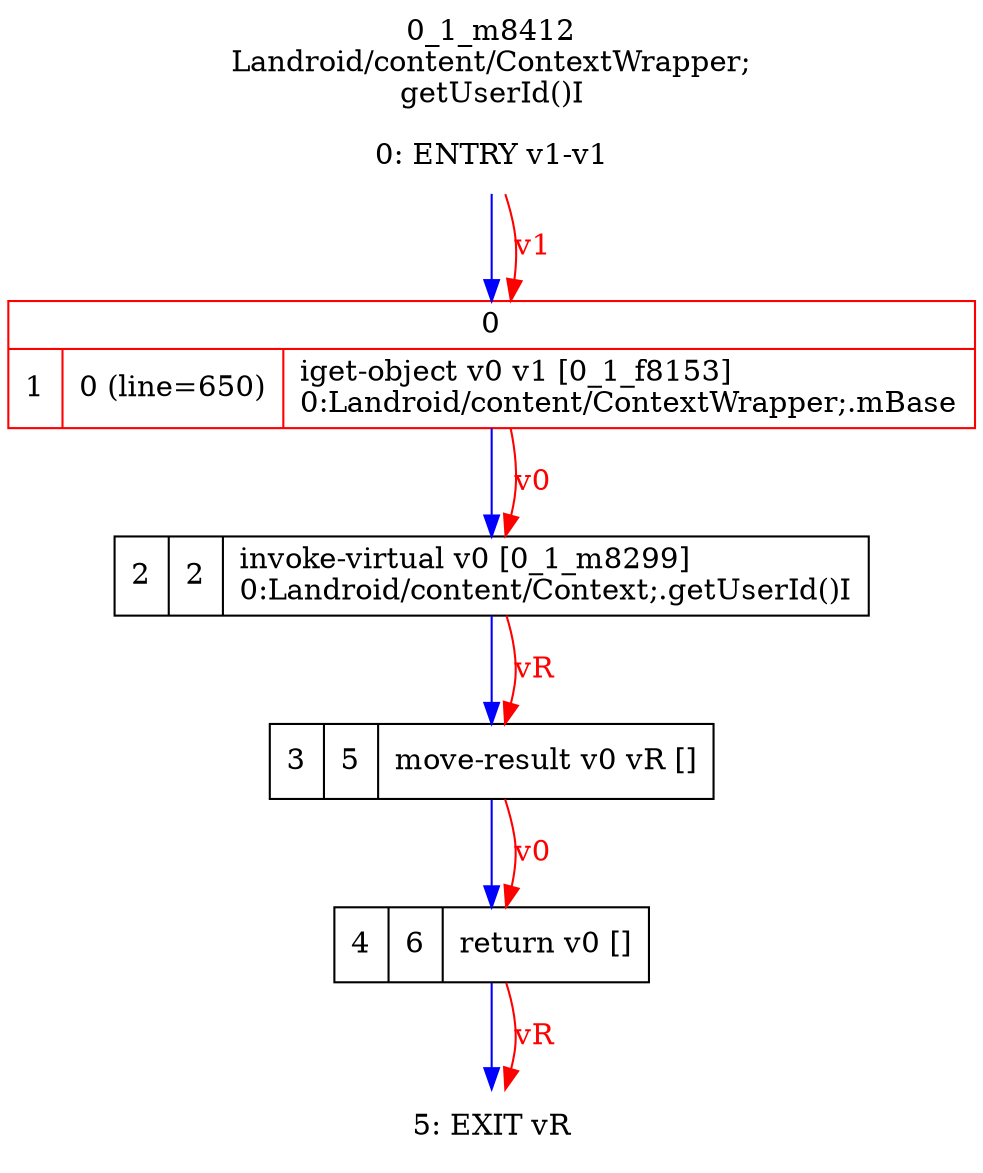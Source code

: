 digraph G {
rankdir=UD;
labelloc=t;
label="0_1_m8412\nLandroid/content/ContextWrapper;
getUserId()I";
0[label="0: ENTRY v1-v1",shape=plaintext];
1[label="{0|{1|0 (line=650)|iget-object v0 v1 [0_1_f8153]\l0:Landroid/content/ContextWrapper;.mBase\l}}",shape=record, color=red];
2[label="2|2|invoke-virtual v0 [0_1_m8299]\l0:Landroid/content/Context;.getUserId()I\l",shape=record,URL="0_1_m8299.dot"];
3[label="3|5|move-result v0 vR []\l",shape=record];
4[label="4|6|return v0 []\l",shape=record];
5[label="5: EXIT vR",shape=plaintext];
0->1 [color=blue, fontcolor=blue,weight=100, taillabel=""];
1->2 [color=blue, fontcolor=blue,weight=100, taillabel=""];
2->3 [color=blue, fontcolor=blue,weight=100, taillabel=""];
3->4 [color=blue, fontcolor=blue,weight=100, taillabel=""];
4->5 [color=blue, fontcolor=blue,weight=100, taillabel=""];
0->1 [color=red, fontcolor=red, label="v1"];
1->2 [color=red, fontcolor=red, label="v0"];
2->3 [color=red, fontcolor=red, label="vR"];
3->4 [color=red, fontcolor=red, label="v0"];
4->5 [color=red, fontcolor=red, label="vR"];
}
